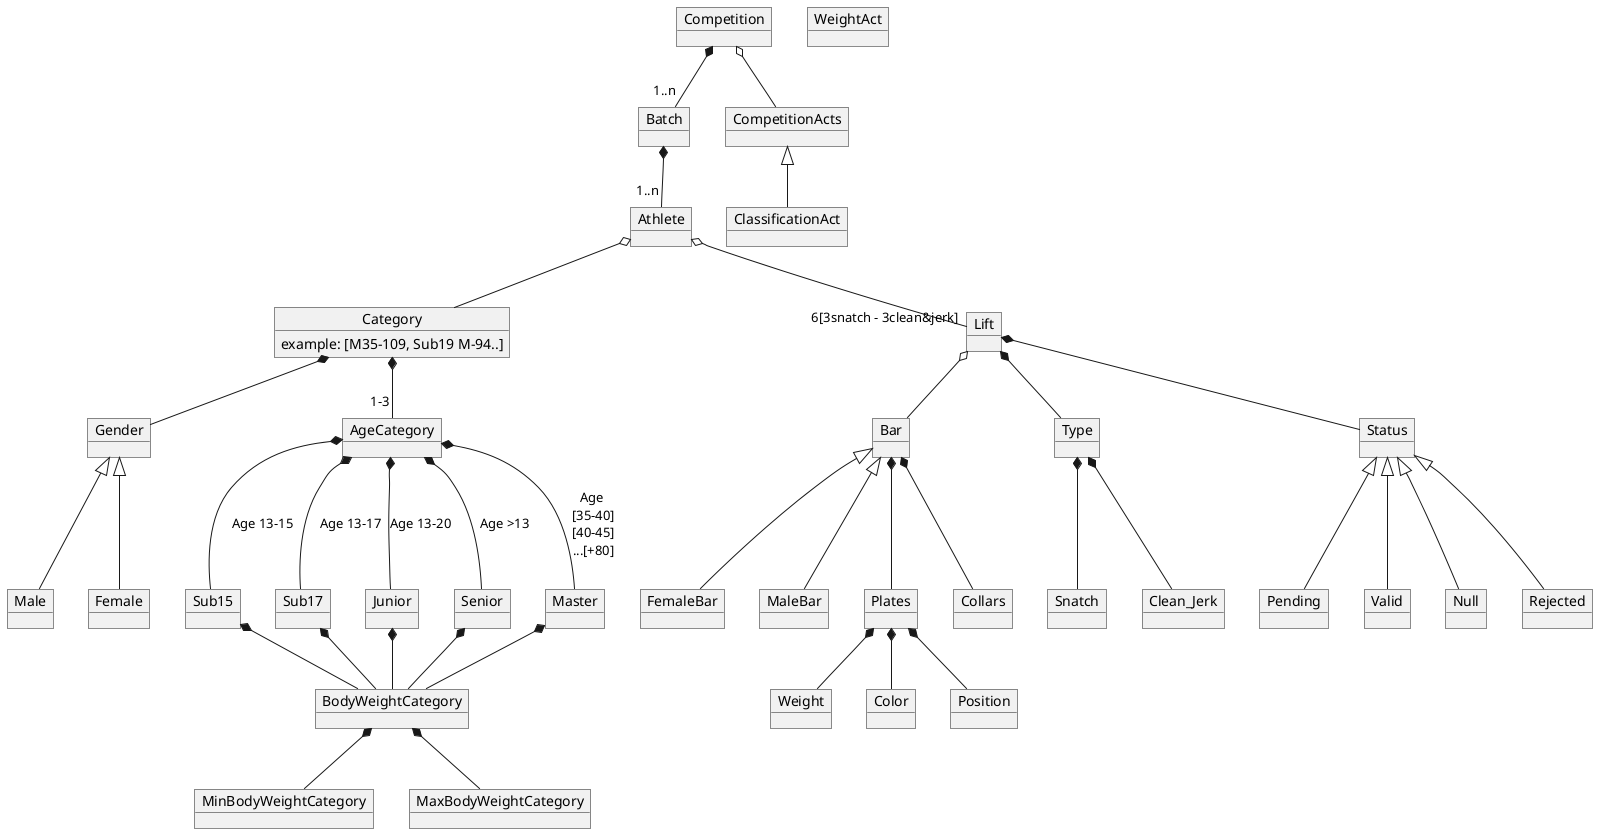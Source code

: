 @startuml
'https://plantuml.com/object-diagram

object Competition
object Batch

object Athlete
object Gender
object Male
object Female


' Category
object Category {
  example: [M35-109, Sub19 M-94..]
}

object BodyWeightCategory
object MinBodyWeightCategory
object MaxBodyWeightCategory

object AgeCategory
object Sub15
object Sub17
object Junior
object Senior
object Master

' Bars
object Bar
object FemaleBar
object MaleBar
object Plates
object Weight
object Color
object Collars
object Position


' Lifts
object Lift
object Type
object Snatch
object Clean_Jerk
object Status
object Pending
object Valid
object Null
object Rejected

' Competition acts
object CompetitionActs
object ClassificationAct
object WeightAct

Lift *-- Type
Type *-- Snatch
Type *-- Clean_Jerk
Lift o-- Bar
Lift *-- Status
Status <|-- Pending
Status <|-- Valid
Status <|-- Null
Status <|-- Rejected


Competition *-- "1..n" Batch
Batch *-- "1..n" Athlete
Competition o-- CompetitionActs
CompetitionActs <|-- ClassificationAct


Gender <|-- Male
Gender <|-- Female

Category *-- "1-3" AgeCategory
Category *-- Gender
Sub15 *-- BodyWeightCategory
Sub17 *-- BodyWeightCategory
Junior *-- BodyWeightCategory
Senior *-- BodyWeightCategory
Master *-- BodyWeightCategory
BodyWeightCategory *-- MinBodyWeightCategory
BodyWeightCategory *-- MaxBodyWeightCategory

AgeCategory *-- Sub15 :"Age 13-15"
AgeCategory *-- Sub17 :"Age 13-17"
AgeCategory *-- Junior :"Age 13-20"
AgeCategory *-- Senior :"Age >13"
AgeCategory *-- Master :"Age \n[35-40]\n[40-45]\n...[+80]"

Athlete o-- Category

Bar <|-- FemaleBar
Bar <|-- MaleBar
Bar *-- Plates
Bar *-- Collars
Plates *-- Weight
Plates *-- Color
Plates *-- Position


Athlete o-- "6[3snatch - 3clean&jerk]" Lift


@enduml
